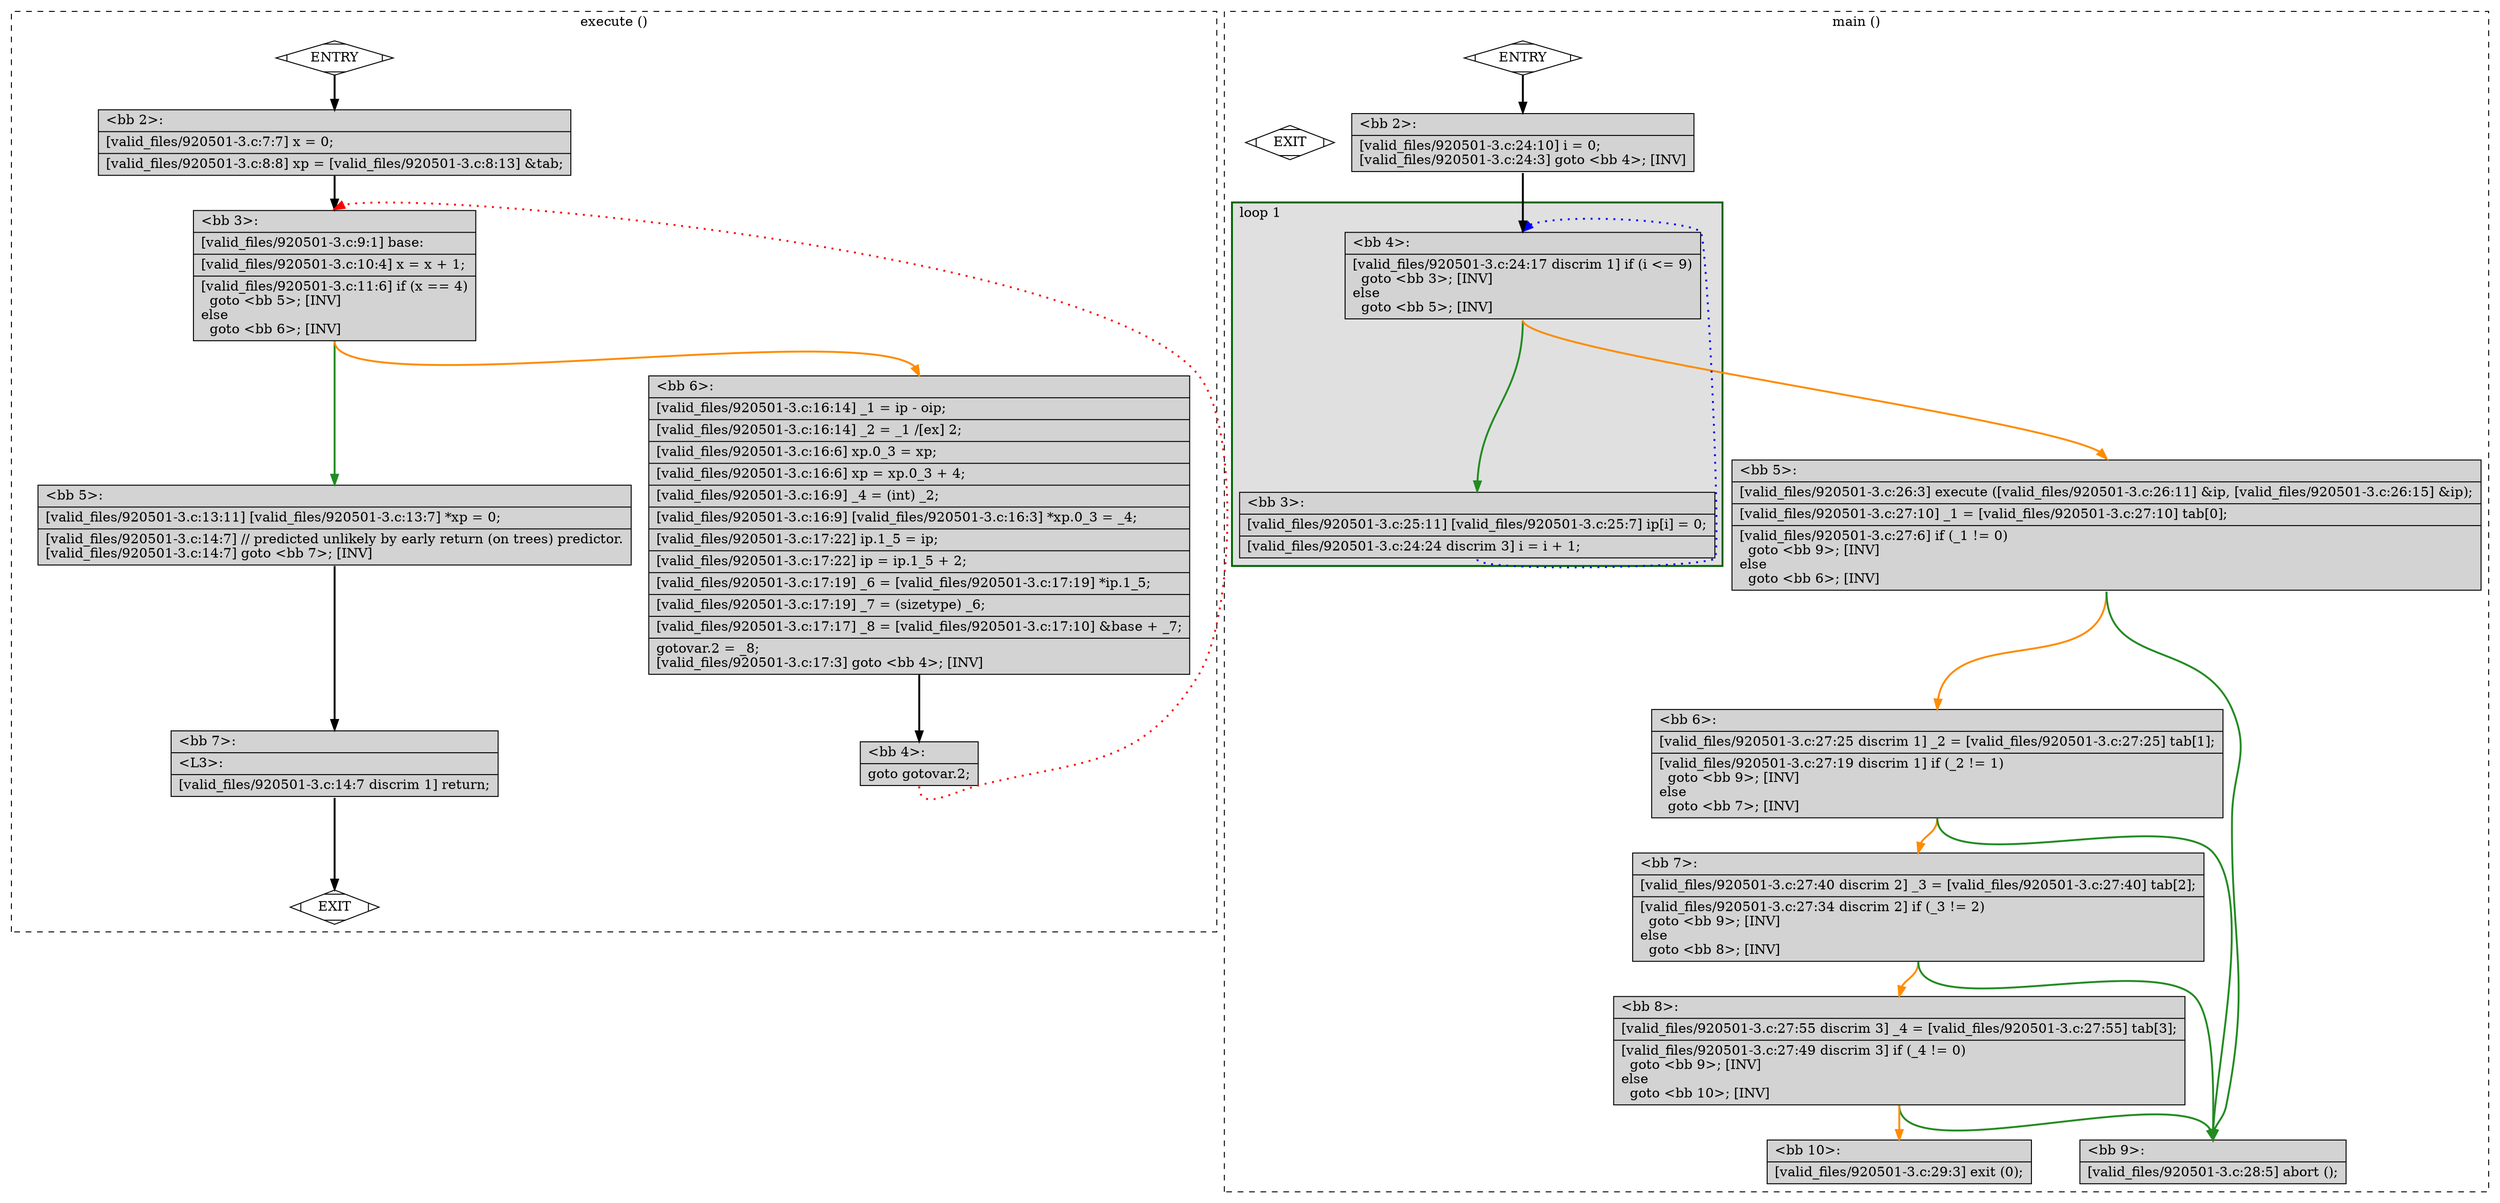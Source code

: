 digraph "a-920501-3.c.015t.cfg" {
overlap=false;
subgraph "cluster_execute" {
	style="dashed";
	color="black";
	label="execute ()";
	fn_0_basic_block_0 [shape=Mdiamond,style=filled,fillcolor=white,label="ENTRY"];

	fn_0_basic_block_1 [shape=Mdiamond,style=filled,fillcolor=white,label="EXIT"];

	fn_0_basic_block_2 [shape=record,style=filled,fillcolor=lightgrey,label="{\<bb\ 2\>:\l\
|[valid_files/920501-3.c:7:7]\ x\ =\ 0;\l\
|[valid_files/920501-3.c:8:8]\ xp\ =\ [valid_files/920501-3.c:8:13]\ &tab;\l\
}"];

	fn_0_basic_block_3 [shape=record,style=filled,fillcolor=lightgrey,label="{\<bb\ 3\>:\l\
|[valid_files/920501-3.c:9:1]\ base:\l\
|[valid_files/920501-3.c:10:4]\ x\ =\ x\ +\ 1;\l\
|[valid_files/920501-3.c:11:6]\ if\ (x\ ==\ 4)\l\
\ \ goto\ \<bb\ 5\>;\ [INV]\l\
else\l\
\ \ goto\ \<bb\ 6\>;\ [INV]\l\
}"];

	fn_0_basic_block_4 [shape=record,style=filled,fillcolor=lightgrey,label="{\<bb\ 4\>:\l\
|goto\ gotovar.2;\l\
}"];

	fn_0_basic_block_5 [shape=record,style=filled,fillcolor=lightgrey,label="{\<bb\ 5\>:\l\
|[valid_files/920501-3.c:13:11]\ [valid_files/920501-3.c:13:7]\ *xp\ =\ 0;\l\
|[valid_files/920501-3.c:14:7]\ //\ predicted\ unlikely\ by\ early\ return\ (on\ trees)\ predictor.\l\
[valid_files/920501-3.c:14:7]\ goto\ \<bb\ 7\>;\ [INV]\l\
}"];

	fn_0_basic_block_6 [shape=record,style=filled,fillcolor=lightgrey,label="{\<bb\ 6\>:\l\
|[valid_files/920501-3.c:16:14]\ _1\ =\ ip\ -\ oip;\l\
|[valid_files/920501-3.c:16:14]\ _2\ =\ _1\ /[ex]\ 2;\l\
|[valid_files/920501-3.c:16:6]\ xp.0_3\ =\ xp;\l\
|[valid_files/920501-3.c:16:6]\ xp\ =\ xp.0_3\ +\ 4;\l\
|[valid_files/920501-3.c:16:9]\ _4\ =\ (int)\ _2;\l\
|[valid_files/920501-3.c:16:9]\ [valid_files/920501-3.c:16:3]\ *xp.0_3\ =\ _4;\l\
|[valid_files/920501-3.c:17:22]\ ip.1_5\ =\ ip;\l\
|[valid_files/920501-3.c:17:22]\ ip\ =\ ip.1_5\ +\ 2;\l\
|[valid_files/920501-3.c:17:19]\ _6\ =\ [valid_files/920501-3.c:17:19]\ *ip.1_5;\l\
|[valid_files/920501-3.c:17:19]\ _7\ =\ (sizetype)\ _6;\l\
|[valid_files/920501-3.c:17:17]\ _8\ =\ [valid_files/920501-3.c:17:10]\ &base\ +\ _7;\l\
|gotovar.2\ =\ _8;\l\
[valid_files/920501-3.c:17:3]\ goto\ \<bb\ 4\>;\ [INV]\l\
}"];

	fn_0_basic_block_7 [shape=record,style=filled,fillcolor=lightgrey,label="{\<bb\ 7\>:\l\
|\<L3\>:\l\
|[valid_files/920501-3.c:14:7\ discrim\ 1]\ return;\l\
}"];

	fn_0_basic_block_0:s -> fn_0_basic_block_2:n [style="solid,bold",color=black,weight=100,constraint=true];
	fn_0_basic_block_2:s -> fn_0_basic_block_3:n [style="solid,bold",color=black,weight=100,constraint=true];
	fn_0_basic_block_3:s -> fn_0_basic_block_5:n [style="solid,bold",color=forestgreen,weight=10,constraint=true];
	fn_0_basic_block_3:s -> fn_0_basic_block_6:n [style="solid,bold",color=darkorange,weight=10,constraint=true];
	fn_0_basic_block_4:s -> fn_0_basic_block_3:n [style="dotted,bold",color=red,weight=10,constraint=false];
	fn_0_basic_block_5:s -> fn_0_basic_block_7:n [style="solid,bold",color=black,weight=100,constraint=true];
	fn_0_basic_block_6:s -> fn_0_basic_block_4:n [style="solid,bold",color=black,weight=100,constraint=true];
	fn_0_basic_block_7:s -> fn_0_basic_block_1:n [style="solid,bold",color=black,weight=10,constraint=true];
	fn_0_basic_block_0:s -> fn_0_basic_block_1:n [style="invis",constraint=true];
}
subgraph "cluster_main" {
	style="dashed";
	color="black";
	label="main ()";
	subgraph cluster_1_1 {
	style="filled";
	color="darkgreen";
	fillcolor="grey88";
	label="loop 1";
	labeljust=l;
	penwidth=2;
	fn_1_basic_block_4 [shape=record,style=filled,fillcolor=lightgrey,label="{\<bb\ 4\>:\l\
|[valid_files/920501-3.c:24:17\ discrim\ 1]\ if\ (i\ \<=\ 9)\l\
\ \ goto\ \<bb\ 3\>;\ [INV]\l\
else\l\
\ \ goto\ \<bb\ 5\>;\ [INV]\l\
}"];

	fn_1_basic_block_3 [shape=record,style=filled,fillcolor=lightgrey,label="{\<bb\ 3\>:\l\
|[valid_files/920501-3.c:25:11]\ [valid_files/920501-3.c:25:7]\ ip[i]\ =\ 0;\l\
|[valid_files/920501-3.c:24:24\ discrim\ 3]\ i\ =\ i\ +\ 1;\l\
}"];

	}
	fn_1_basic_block_0 [shape=Mdiamond,style=filled,fillcolor=white,label="ENTRY"];

	fn_1_basic_block_1 [shape=Mdiamond,style=filled,fillcolor=white,label="EXIT"];

	fn_1_basic_block_2 [shape=record,style=filled,fillcolor=lightgrey,label="{\<bb\ 2\>:\l\
|[valid_files/920501-3.c:24:10]\ i\ =\ 0;\l\
[valid_files/920501-3.c:24:3]\ goto\ \<bb\ 4\>;\ [INV]\l\
}"];

	fn_1_basic_block_5 [shape=record,style=filled,fillcolor=lightgrey,label="{\<bb\ 5\>:\l\
|[valid_files/920501-3.c:26:3]\ execute\ ([valid_files/920501-3.c:26:11]\ &ip,\ [valid_files/920501-3.c:26:15]\ &ip);\l\
|[valid_files/920501-3.c:27:10]\ _1\ =\ [valid_files/920501-3.c:27:10]\ tab[0];\l\
|[valid_files/920501-3.c:27:6]\ if\ (_1\ !=\ 0)\l\
\ \ goto\ \<bb\ 9\>;\ [INV]\l\
else\l\
\ \ goto\ \<bb\ 6\>;\ [INV]\l\
}"];

	fn_1_basic_block_6 [shape=record,style=filled,fillcolor=lightgrey,label="{\<bb\ 6\>:\l\
|[valid_files/920501-3.c:27:25\ discrim\ 1]\ _2\ =\ [valid_files/920501-3.c:27:25]\ tab[1];\l\
|[valid_files/920501-3.c:27:19\ discrim\ 1]\ if\ (_2\ !=\ 1)\l\
\ \ goto\ \<bb\ 9\>;\ [INV]\l\
else\l\
\ \ goto\ \<bb\ 7\>;\ [INV]\l\
}"];

	fn_1_basic_block_7 [shape=record,style=filled,fillcolor=lightgrey,label="{\<bb\ 7\>:\l\
|[valid_files/920501-3.c:27:40\ discrim\ 2]\ _3\ =\ [valid_files/920501-3.c:27:40]\ tab[2];\l\
|[valid_files/920501-3.c:27:34\ discrim\ 2]\ if\ (_3\ !=\ 2)\l\
\ \ goto\ \<bb\ 9\>;\ [INV]\l\
else\l\
\ \ goto\ \<bb\ 8\>;\ [INV]\l\
}"];

	fn_1_basic_block_8 [shape=record,style=filled,fillcolor=lightgrey,label="{\<bb\ 8\>:\l\
|[valid_files/920501-3.c:27:55\ discrim\ 3]\ _4\ =\ [valid_files/920501-3.c:27:55]\ tab[3];\l\
|[valid_files/920501-3.c:27:49\ discrim\ 3]\ if\ (_4\ !=\ 0)\l\
\ \ goto\ \<bb\ 9\>;\ [INV]\l\
else\l\
\ \ goto\ \<bb\ 10\>;\ [INV]\l\
}"];

	fn_1_basic_block_9 [shape=record,style=filled,fillcolor=lightgrey,label="{\<bb\ 9\>:\l\
|[valid_files/920501-3.c:28:5]\ abort\ ();\l\
}"];

	fn_1_basic_block_10 [shape=record,style=filled,fillcolor=lightgrey,label="{\<bb\ 10\>:\l\
|[valid_files/920501-3.c:29:3]\ exit\ (0);\l\
}"];

	fn_1_basic_block_0:s -> fn_1_basic_block_2:n [style="solid,bold",color=black,weight=100,constraint=true];
	fn_1_basic_block_2:s -> fn_1_basic_block_4:n [style="solid,bold",color=black,weight=100,constraint=true];
	fn_1_basic_block_3:s -> fn_1_basic_block_4:n [style="dotted,bold",color=blue,weight=10,constraint=false];
	fn_1_basic_block_4:s -> fn_1_basic_block_3:n [style="solid,bold",color=forestgreen,weight=10,constraint=true];
	fn_1_basic_block_4:s -> fn_1_basic_block_5:n [style="solid,bold",color=darkorange,weight=10,constraint=true];
	fn_1_basic_block_5:s -> fn_1_basic_block_9:n [style="solid,bold",color=forestgreen,weight=10,constraint=true];
	fn_1_basic_block_5:s -> fn_1_basic_block_6:n [style="solid,bold",color=darkorange,weight=10,constraint=true];
	fn_1_basic_block_6:s -> fn_1_basic_block_9:n [style="solid,bold",color=forestgreen,weight=10,constraint=true];
	fn_1_basic_block_6:s -> fn_1_basic_block_7:n [style="solid,bold",color=darkorange,weight=10,constraint=true];
	fn_1_basic_block_7:s -> fn_1_basic_block_9:n [style="solid,bold",color=forestgreen,weight=10,constraint=true];
	fn_1_basic_block_7:s -> fn_1_basic_block_8:n [style="solid,bold",color=darkorange,weight=10,constraint=true];
	fn_1_basic_block_8:s -> fn_1_basic_block_9:n [style="solid,bold",color=forestgreen,weight=10,constraint=true];
	fn_1_basic_block_8:s -> fn_1_basic_block_10:n [style="solid,bold",color=darkorange,weight=10,constraint=true];
	fn_1_basic_block_0:s -> fn_1_basic_block_1:n [style="invis",constraint=true];
}
}
